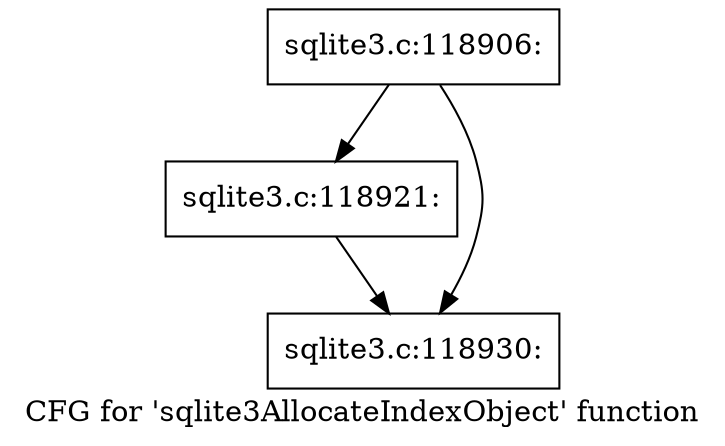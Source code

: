 digraph "CFG for 'sqlite3AllocateIndexObject' function" {
	label="CFG for 'sqlite3AllocateIndexObject' function";

	Node0x55c0f9199790 [shape=record,label="{sqlite3.c:118906:}"];
	Node0x55c0f9199790 -> Node0x55c0f91a8690;
	Node0x55c0f9199790 -> Node0x55c0f91a86e0;
	Node0x55c0f91a8690 [shape=record,label="{sqlite3.c:118921:}"];
	Node0x55c0f91a8690 -> Node0x55c0f91a86e0;
	Node0x55c0f91a86e0 [shape=record,label="{sqlite3.c:118930:}"];
}

